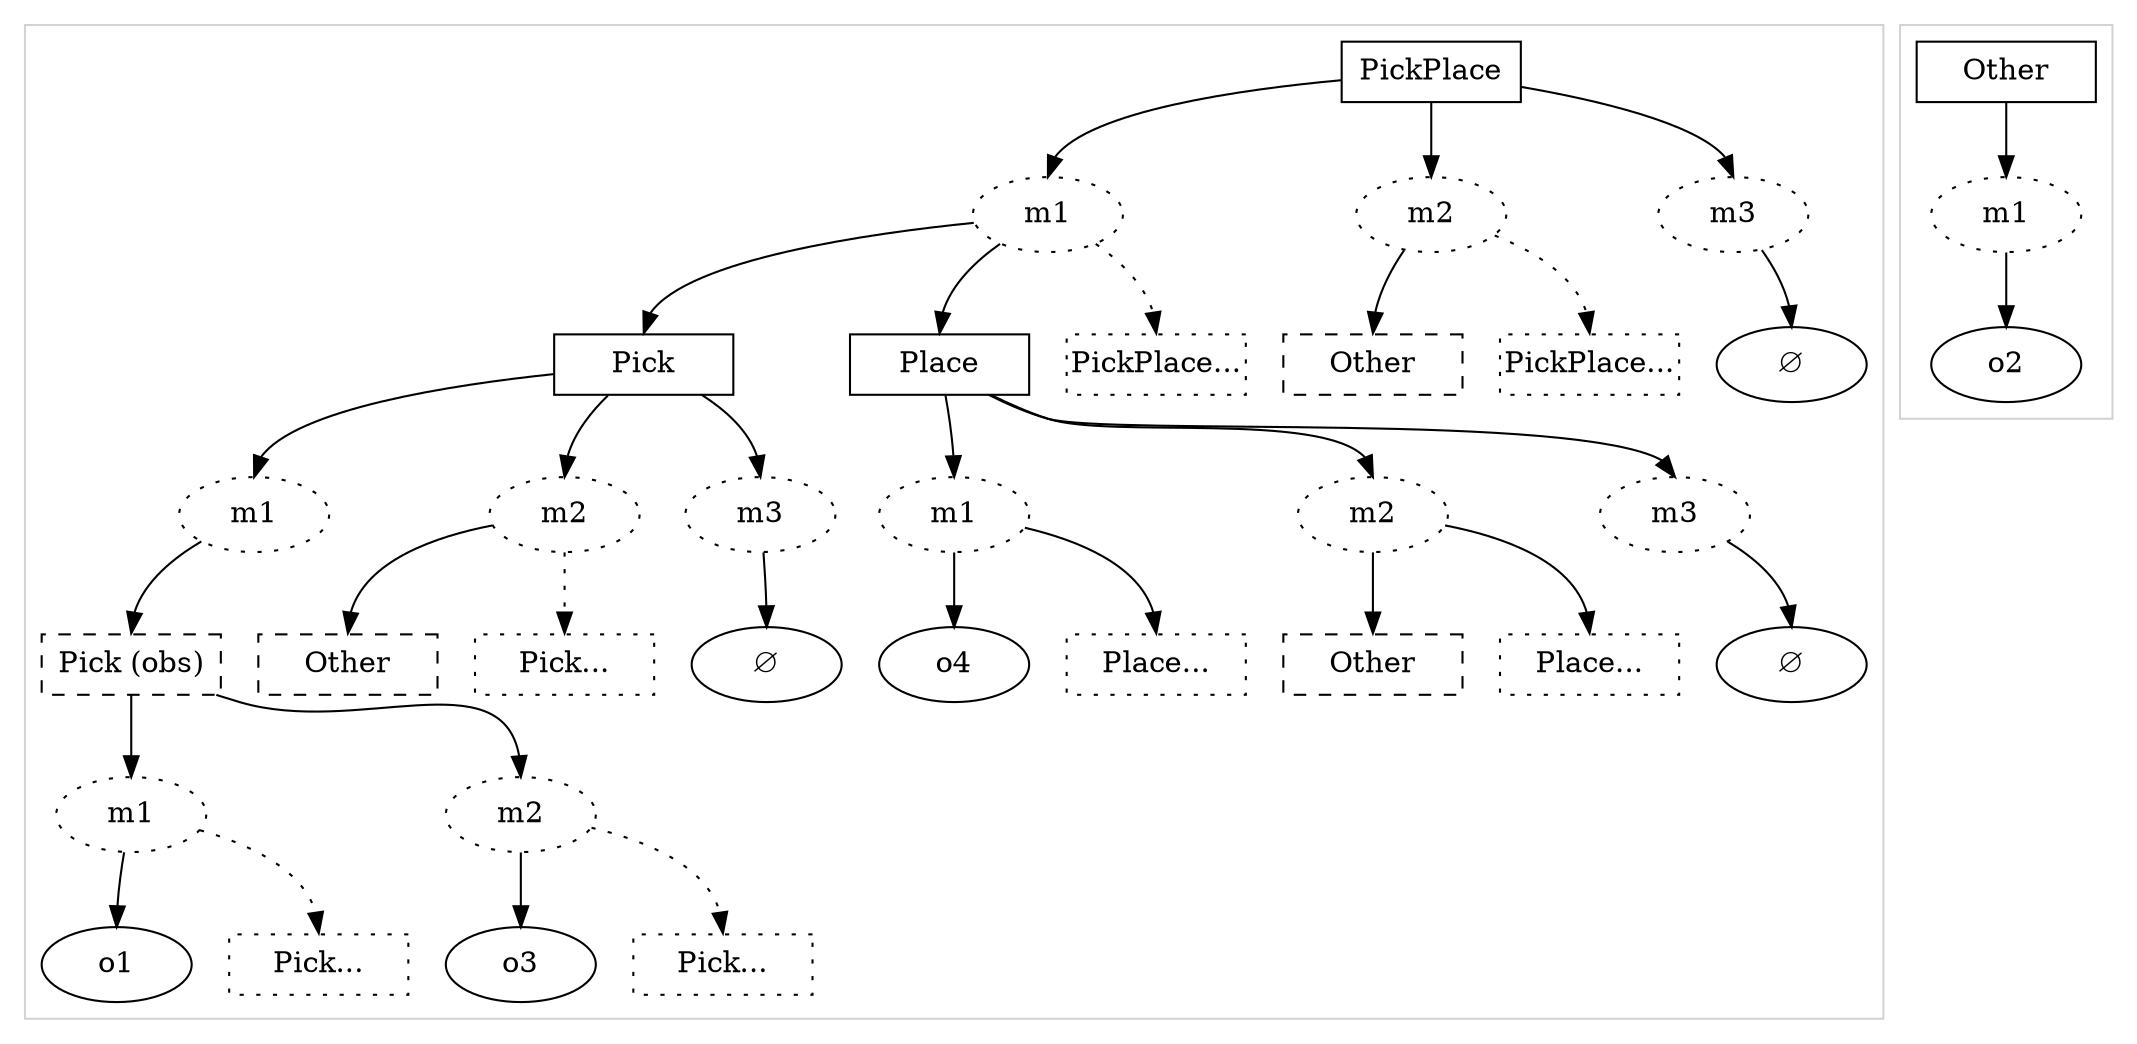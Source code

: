 
digraph Hierarchy_1_Orig {
    ordering="out"
    // splines=ortho
    edge [headport="n"]
    node [fixedsize="true",width="1.2",height=".4"]
    node [shape="rectangle"]

    subgraph cluster_PickPlaceGraph {
        color=lightgray;
        subgraph primitives {
            node [shape="ellipse", fixedsize="true",width="1",height=".5"]
            o1 [label="o1"]
            o3 [label="o3"]
            o4 [label="o4"]
            pick_end [label="∅"]
            place_end [label="∅"]
            pp_end [label="∅"]
        }

        subgraph methods {
            node [shape="ellipse", fixedsize="true",width="1",height=".5",style="dotted"]
            n_pp_m1 [label="m1"]
            n_pp_m2 [label="m2"]
            n_pp_m3 [label="m3"]
            n_pick_m1 [label="m1"]
            n_pick_m2 [label="m2"]
            n_pick_m3 [label="m3"]
            n_place_m1 [label="m1"]
            n_place_m2 [label="m2"]
            n_place_m3 [label="m3"]
            n_pick_inst_m1 [label="m1"]
            n_pick_inst_m2 [label="m2"]
        }

        subgraph instance_tasks {
            node [style="dashed"]
            n_other_pp [label="Other"]
            n_other_pick [label="Other"]
            n_other_place [label="Other"]
            n_pick_inst [label="Pick (obs)"]
        }

        n_pp [label="PickPlace", rank=min]
        n_pp -> n_pp_m1
        n_pp -> n_pp_m2
        n_pp -> n_pp_m3

        n_pick [label="Pick"]
        n_place [label="Place"]

        n_pp_rec_m1 [label="PickPlace...",style="dotted"]
        n_pp_m1 -> n_pick
        n_pp_m1 -> n_place
        n_pp_m1 -> n_pp_rec_m1 [style="dotted"]

        n_pp_rec_m2 [label="PickPlace...",style="dotted"]
        n_pp_m2 -> n_other_pp
        n_pp_m2 -> n_pp_rec_m2 [style="dotted"]

        n_pp_m3 -> pp_end
        subgraph pick_decomp{
            n_pick_inst -> n_pick_inst_m1
            n_pick_inst -> n_pick_inst_m2

            n_pick_inst_m1 -> o1
            n_pick_inst_m1 -> n_pick_rec_m1 [style="dotted"]
            n_pick_inst_m2 -> o3
            n_pick_inst_m2 -> n_pick_rec_m2 [style="dotted"]

            n_pick_rec_m1 [label="Pick...",style="dotted"]
            n_pick_rec_m2 [label="Pick...",style="dotted"]
            n_pick_rec_m3 [label="Pick...",style="dotted"]

            n_pick -> n_pick_m1
            n_pick -> n_pick_m2
            n_pick -> n_pick_m3

            n_pick_m1 -> n_pick_inst
            // n_pick_m1 -> n_pick_rec_m1 [style="dotted"]
            // n_pick_m2 -> n_pick_rec_m2 [style="dotted"]

            n_pick_m2 -> n_other_pick
            n_pick_m2 -> n_pick_rec_m3 [style="dotted"]

            n_pick_m3 -> pick_end
        }

        subgraph place_decomp{
            n_place_rec_m1 [label="Place...",style="dotted"]
            n_place_rec_m2 [label="Place...",style="dotted"]

            n_place -> n_place_m1
            n_place -> n_place_m2
            n_place -> n_place_m3


            n_place_m1 -> o4
            n_place_m1 -> n_place_rec_m1
            n_place_m2 -> n_other_place
            n_place_m2 -> n_place_rec_m2

            n_place_m3 -> place_end
        }
    }

    subgraph cluster_OtherTask {
        color=lightgray;

    subgraph primitives {
        node [shape="ellipse", fixedsize="true",width="1",height=".5"]
        o2 [label="o2"]
    }

    subgraph methods {
        node [shape="ellipse", fixedsize="true",width="1",height=".5",style="dotted"]
        n_other_m1 [label="m1",style=dotted]
    }

        n_other [label="Other", rank=source]

        n_other -> n_other_m1
        n_other_m1 -> o2

    }


    // subgraph method_pick {
    //     rankdir=LR
    //     rank=same
    //     n_pick_m1 -> n_pick_m2 [style=invis]
    //     n_pick_m2 -> n_pick_m3 [style=invis]
    //     n_pick_m3 -> n_pick_m4 [style=invis]
    // }

    // subgraph l3 {
    //     rankdir=LR
    //     rank=same
    //     n_pick -> n_place [style=invis]
    // }

}